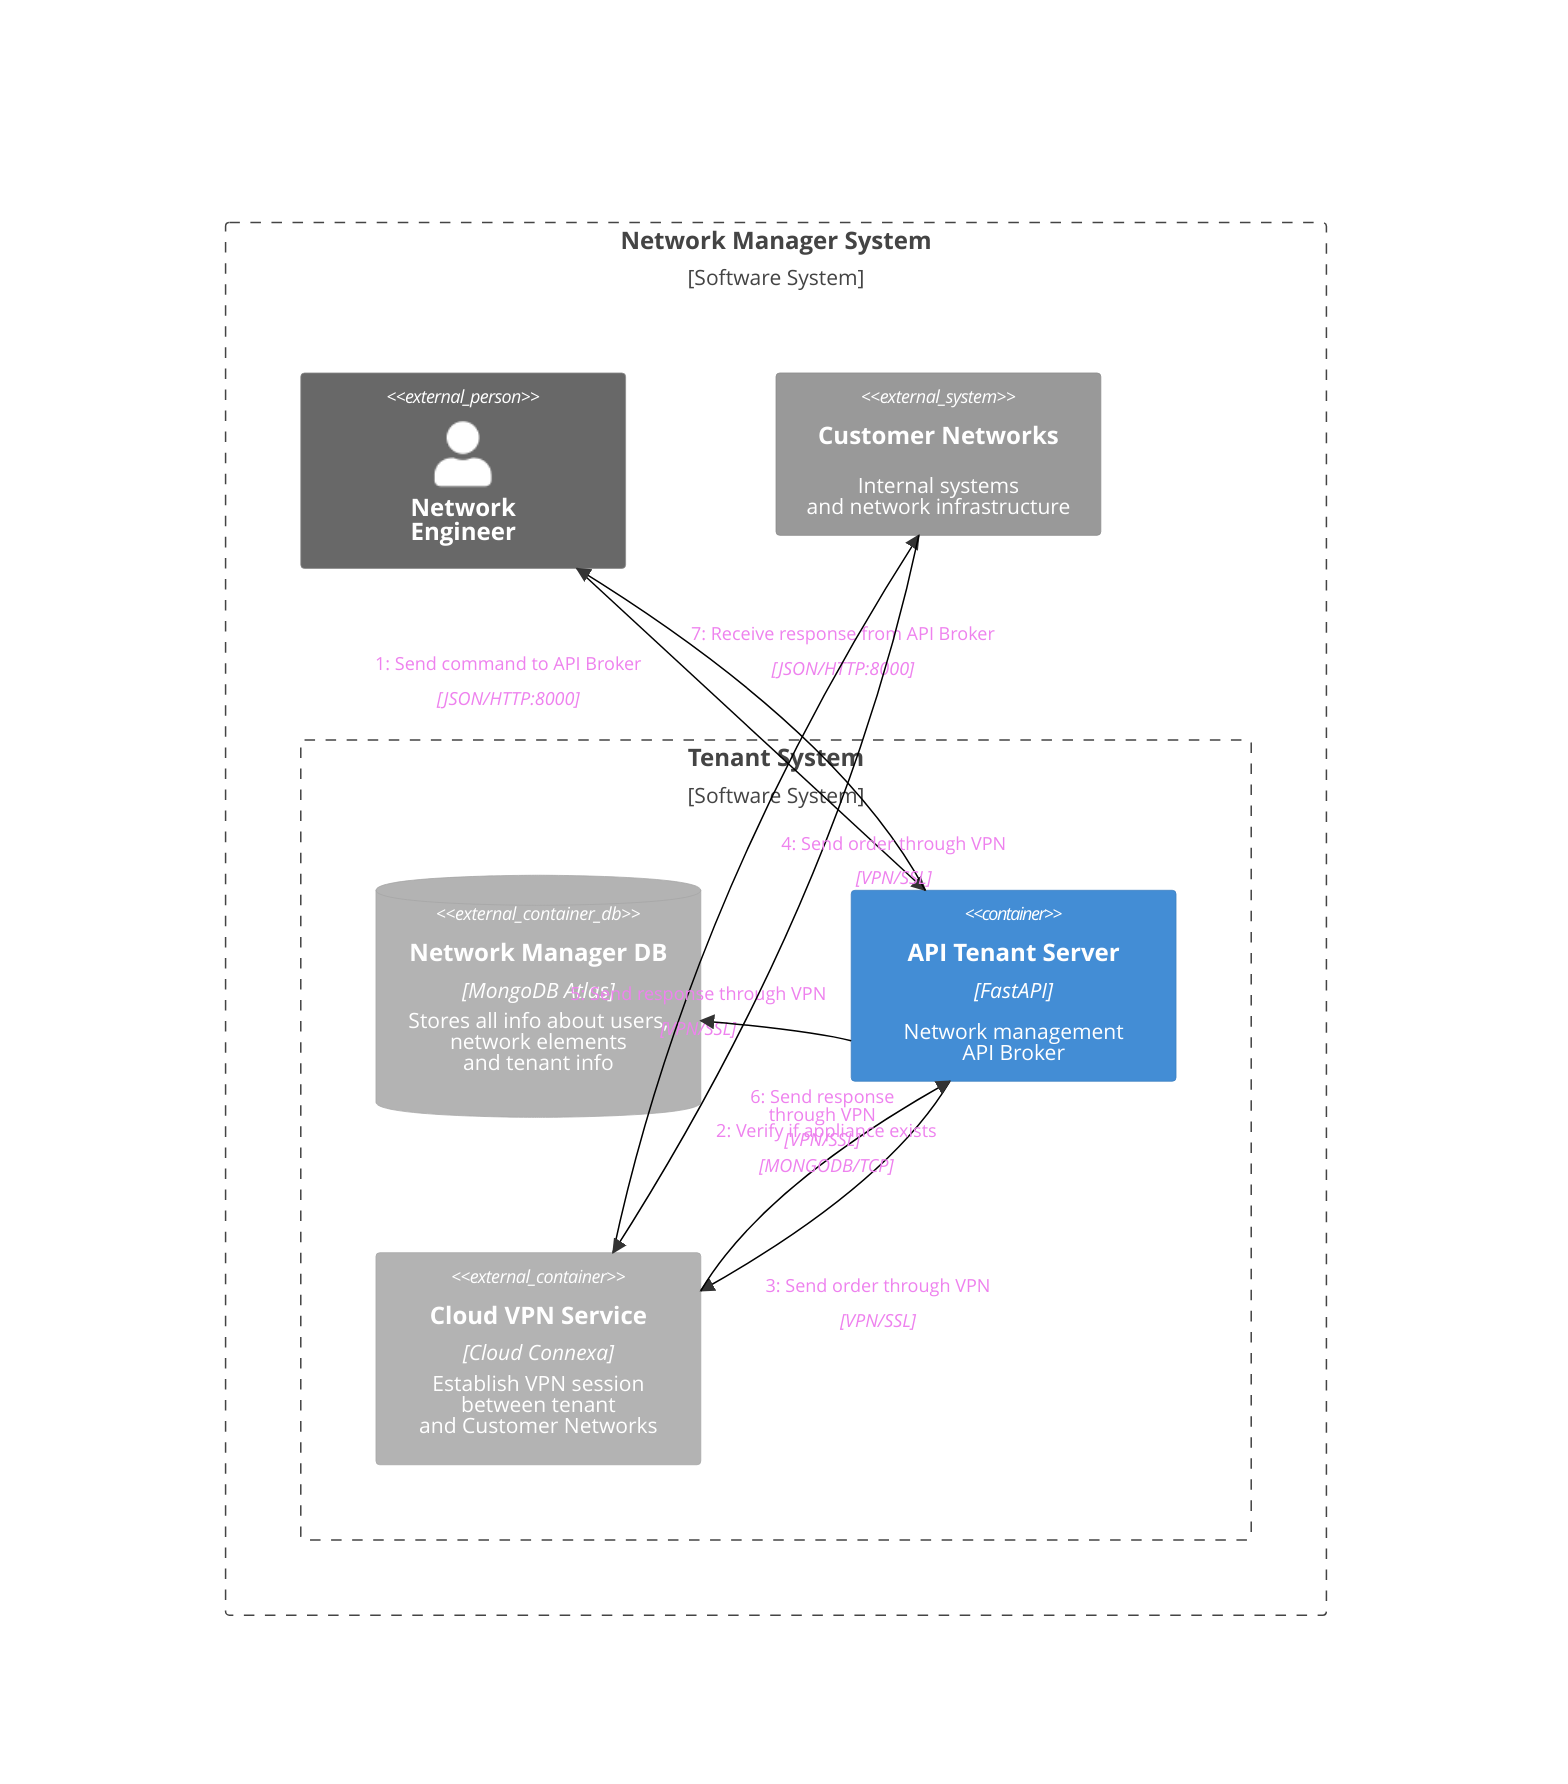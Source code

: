 C4Context
    Boundary(SC, "<br/>Network Manager System<br/>", "Software System"){
        Person_Ext(NetworkEngineer, "<br/>Network<br/>Engineer")
        System_Ext(CustomerSystem,"Customer Networks", "Internal systems <br/>and network infrastructure")


Boundary(TenantSystem, "Tenant System", "Software System") {

            ContainerDb_Ext(TenantDB,"Network Manager DB","MongoDB Atlas", "Stores all info about users,<br/>network elements<br/>and tenant info")
            Container(APITenantServer,"API Tenant Server", "FastAPI","Network management<br/>API Broker")
            Container_Ext(CloudConnexa,"Cloud VPN Service","Cloud Connexa", "Establish VPN session<br/>between tenant<br/>and Customer Networks")
            }



        Rel(NetworkEngineer,APITenantServer, "1: Send command to API Broker<br/>","JSON/HTTP:8000")
        UpdateRelStyle(NetworkEngineer,APITenantServer, $textColor="violet", $lineColor="Black", $offsetY="-40", $offsetX="-250")

        Rel(APITenantServer,NetworkEngineer, "7: Receive response from API Broker<br/>","JSON/HTTP:8000")
        UpdateRelStyle(APITenantServer,NetworkEngineer, $textColor="violet", $lineColor="Black", $offsetY="-60", $offsetX="-40")

        Rel(APITenantServer,CloudConnexa, "3: Send order through VPN<br/>","VPN/SSL")
        UpdateRelStyle(APITenantServer,CloudConnexa, $textColor="violet", $lineColor="Black", $offsetY="70", $offsetX="-40")

        Rel(CloudConnexa,APITenantServer, "6: Send response<br/>through VPN<br/>","VPN/SSL")
        UpdateRelStyle(CloudConnexa,APITenantServer, $textColor="violet", $lineColor="Black", $offsetY="-50", $offsetX="-50")

        Rel(CloudConnexa, CustomerSystem, "5: Send response through VPN<br/>","VPN/SSL")
        UpdateRelStyle(CloudConnexa, CustomerSystem, $textColor="violet", $lineColor="Black", $offsetY="70", $offsetX="-130")

        Rel(CustomerSystem, CloudConnexa, "4: Send order through VPN<br/>","VPN/SSL")
        UpdateRelStyle(CustomerSystem, CloudConnexa, $textColor="violet", $lineColor="Black", $offsetY="-30", $offsetX="10")

        Rel(APITenantServer,TenantDB,"2: Verify if appliance exists<br/>","MONGODB/TCP")
        UpdateRelStyle(APITenantServer,TenantDB, $textColor="violet", $lineColor="Black", $offsetY="70", $offsetX="-40")


      UpdateLayoutConfig($c4ShapeInRow="3", $c4BoundaryInRow="2")
    }